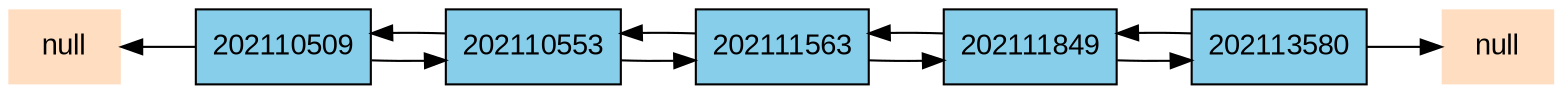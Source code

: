 digraph lista{
rankdir=LR;
node[shape = record, style="filled", fillcolor="#FFDDC1", fontname="Arial"];
nodonull1[label="null", shape=plaintext];
nodonull2[label="null", shape=plaintext];
nodonull1->nodo0 [dir=back];
nodo0[label="202110509", style="filled", fillcolor="#87CEEB"];
nodo1[label="202110553", style="filled", fillcolor="#87CEEB"];
nodo2[label="202111563", style="filled", fillcolor="#87CEEB"];
nodo3[label="202111849", style="filled", fillcolor="#87CEEB"];
nodo4[label="202113580", style="filled", fillcolor="#87CEEB"];
nodo0->nodo1;
nodo1->nodo0;
nodo1->nodo2;
nodo2->nodo1;
nodo2->nodo3;
nodo3->nodo2;
nodo3->nodo4;
nodo4->nodo3;
nodo4->nodonull2;
}